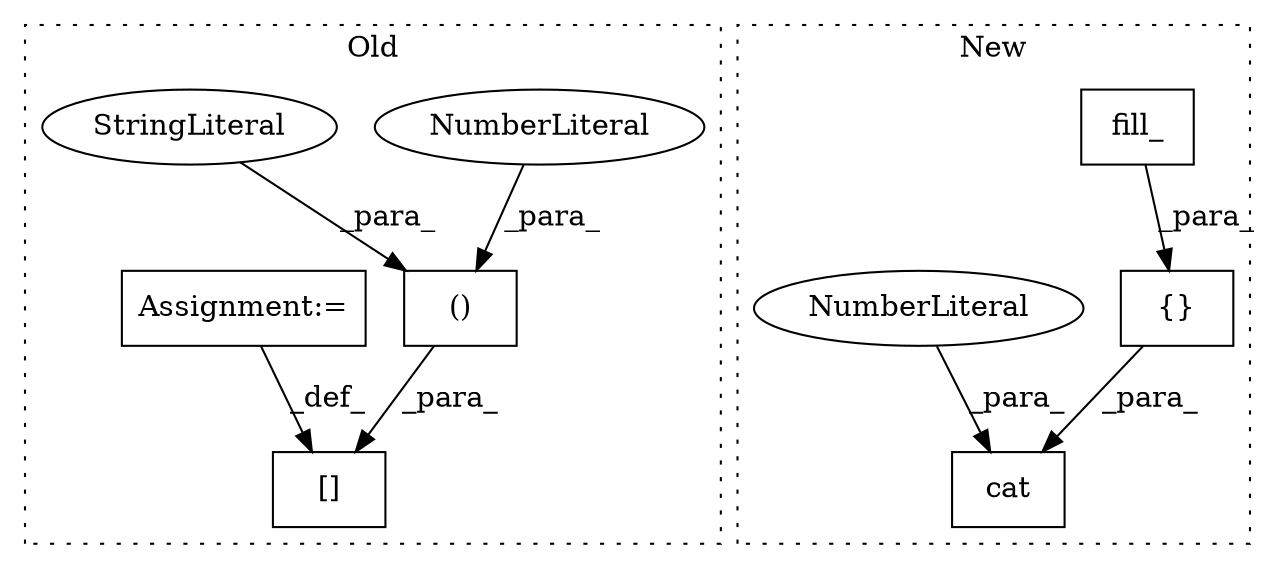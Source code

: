 digraph G {
subgraph cluster0 {
1 [label="()" a="106" s="19671" l="30" shape="box"];
3 [label="NumberLiteral" a="34" s="19671" l="1" shape="ellipse"];
4 [label="[]" a="2" s="19644,19701" l="27,2" shape="box"];
5 [label="StringLiteral" a="45" s="19685" l="16" shape="ellipse"];
9 [label="Assignment:=" a="7" s="19703" l="1" shape="box"];
label = "Old";
style="dotted";
}
subgraph cluster1 {
2 [label="fill_" a="32" s="21699,21713" l="6,1" shape="box"];
6 [label="cat" a="32" s="21651,21767" l="4,1" shape="box"];
7 [label="{}" a="4" s="21664,21764" l="1,1" shape="box"];
8 [label="NumberLiteral" a="34" s="21766" l="1" shape="ellipse"];
label = "New";
style="dotted";
}
1 -> 4 [label="_para_"];
2 -> 7 [label="_para_"];
3 -> 1 [label="_para_"];
5 -> 1 [label="_para_"];
7 -> 6 [label="_para_"];
8 -> 6 [label="_para_"];
9 -> 4 [label="_def_"];
}